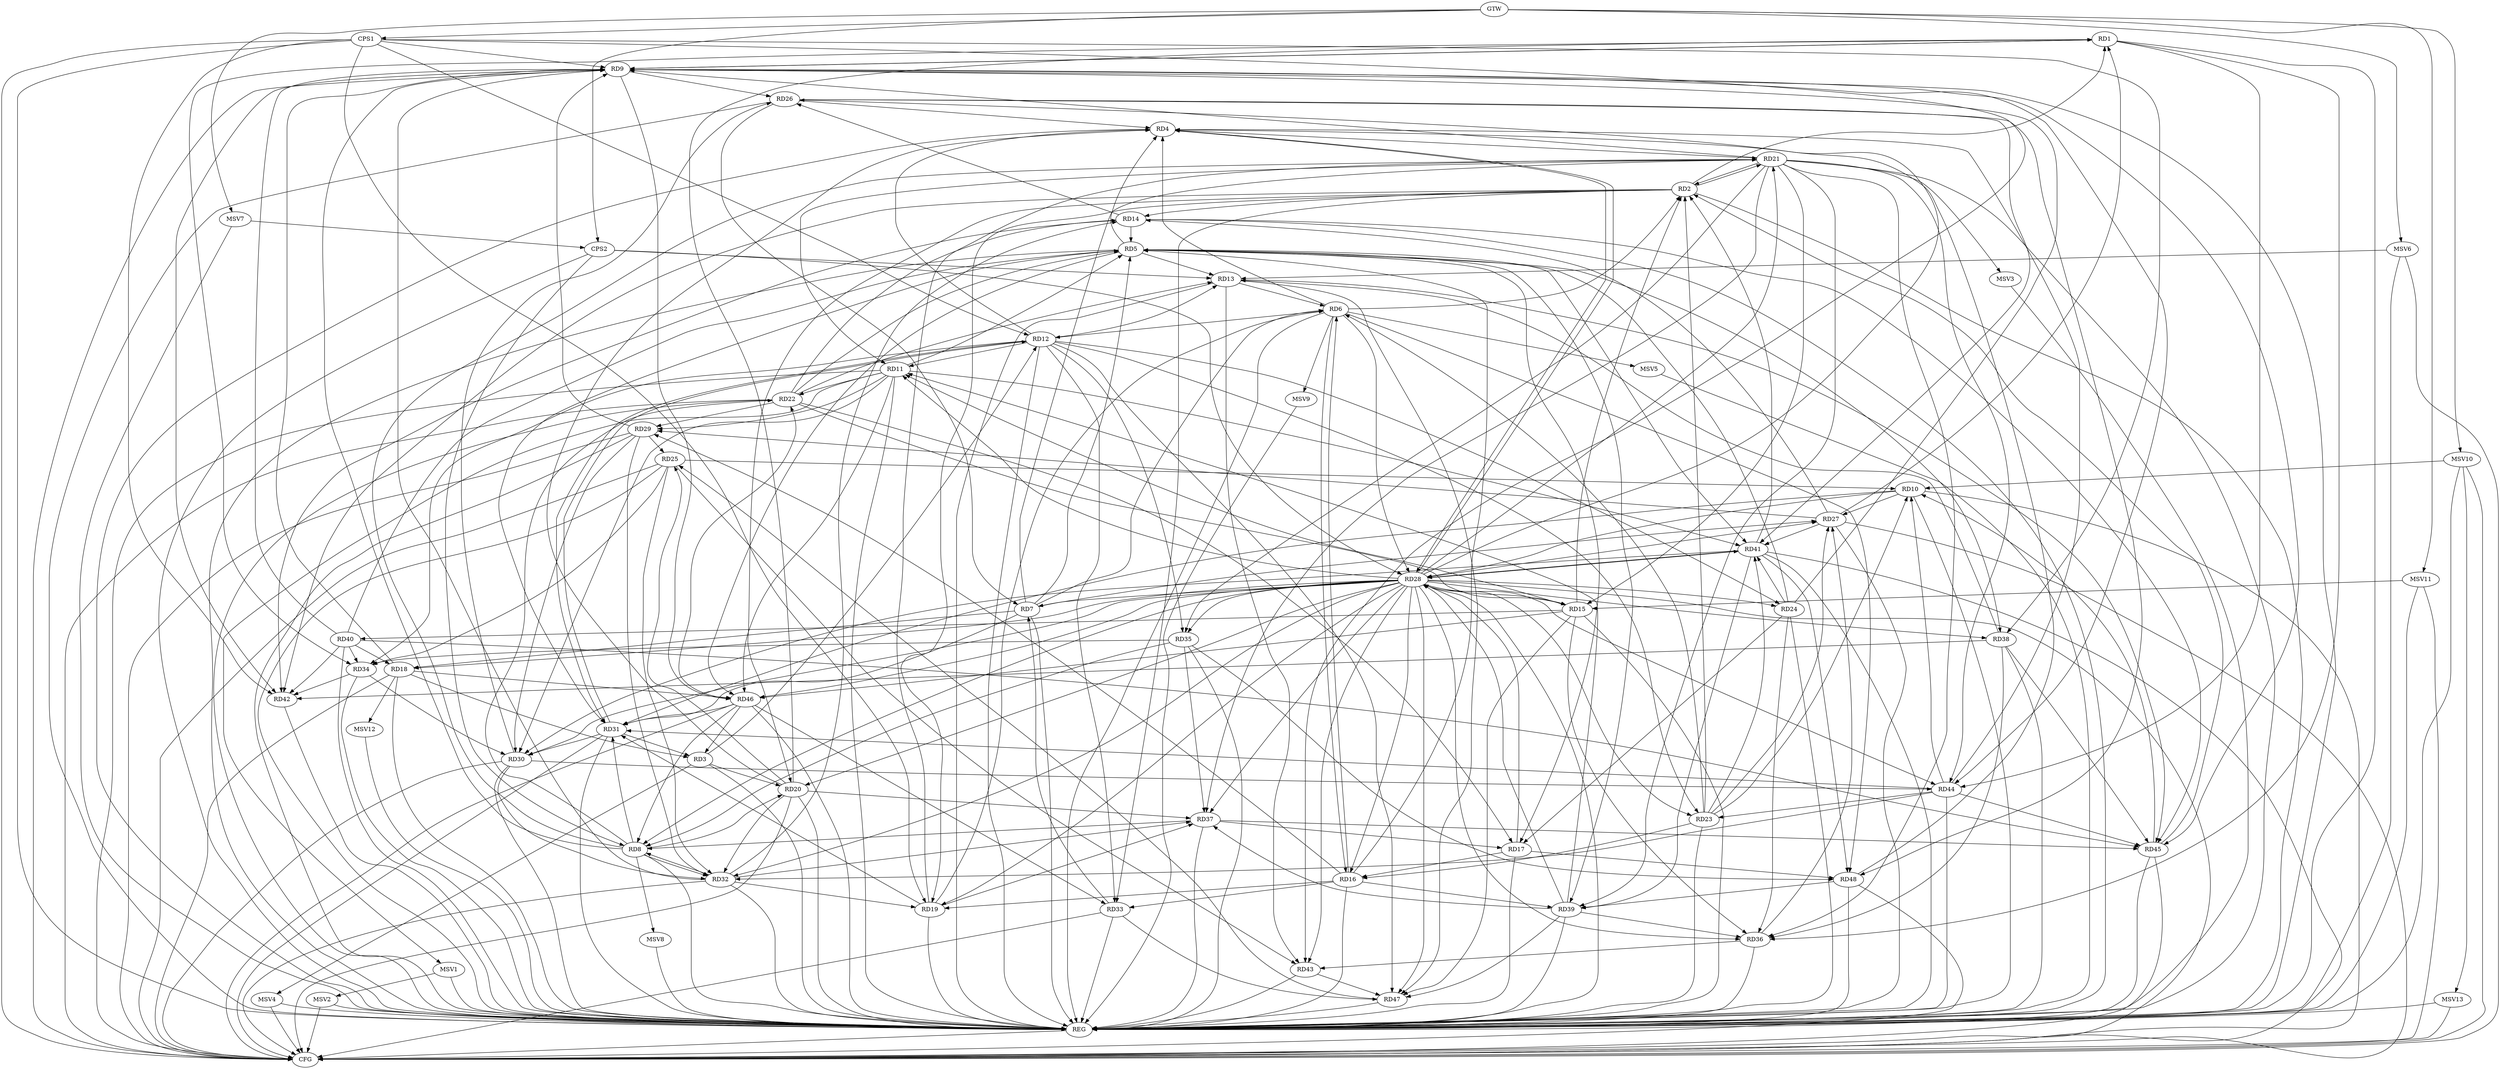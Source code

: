 strict digraph G {
  RD1 [ label="RD1" ];
  RD2 [ label="RD2" ];
  RD3 [ label="RD3" ];
  RD4 [ label="RD4" ];
  RD5 [ label="RD5" ];
  RD6 [ label="RD6" ];
  RD7 [ label="RD7" ];
  RD8 [ label="RD8" ];
  RD9 [ label="RD9" ];
  RD10 [ label="RD10" ];
  RD11 [ label="RD11" ];
  RD12 [ label="RD12" ];
  RD13 [ label="RD13" ];
  RD14 [ label="RD14" ];
  RD15 [ label="RD15" ];
  RD16 [ label="RD16" ];
  RD17 [ label="RD17" ];
  RD18 [ label="RD18" ];
  RD19 [ label="RD19" ];
  RD20 [ label="RD20" ];
  RD21 [ label="RD21" ];
  RD22 [ label="RD22" ];
  RD23 [ label="RD23" ];
  RD24 [ label="RD24" ];
  RD25 [ label="RD25" ];
  RD26 [ label="RD26" ];
  RD27 [ label="RD27" ];
  RD28 [ label="RD28" ];
  RD29 [ label="RD29" ];
  RD30 [ label="RD30" ];
  RD31 [ label="RD31" ];
  RD32 [ label="RD32" ];
  RD33 [ label="RD33" ];
  RD34 [ label="RD34" ];
  RD35 [ label="RD35" ];
  RD36 [ label="RD36" ];
  RD37 [ label="RD37" ];
  RD38 [ label="RD38" ];
  RD39 [ label="RD39" ];
  RD40 [ label="RD40" ];
  RD41 [ label="RD41" ];
  RD42 [ label="RD42" ];
  RD43 [ label="RD43" ];
  RD44 [ label="RD44" ];
  RD45 [ label="RD45" ];
  RD46 [ label="RD46" ];
  RD47 [ label="RD47" ];
  RD48 [ label="RD48" ];
  CPS1 [ label="CPS1" ];
  CPS2 [ label="CPS2" ];
  GTW [ label="GTW" ];
  REG [ label="REG" ];
  CFG [ label="CFG" ];
  MSV1 [ label="MSV1" ];
  MSV2 [ label="MSV2" ];
  MSV3 [ label="MSV3" ];
  MSV4 [ label="MSV4" ];
  MSV5 [ label="MSV5" ];
  MSV6 [ label="MSV6" ];
  MSV7 [ label="MSV7" ];
  MSV8 [ label="MSV8" ];
  MSV9 [ label="MSV9" ];
  MSV10 [ label="MSV10" ];
  MSV11 [ label="MSV11" ];
  MSV12 [ label="MSV12" ];
  MSV13 [ label="MSV13" ];
  RD2 -> RD1;
  RD1 -> RD9;
  RD9 -> RD1;
  RD20 -> RD1;
  RD27 -> RD1;
  RD1 -> RD34;
  RD1 -> RD36;
  RD1 -> RD44;
  RD6 -> RD2;
  RD2 -> RD14;
  RD15 -> RD2;
  RD2 -> RD19;
  RD2 -> RD20;
  RD2 -> RD21;
  RD21 -> RD2;
  RD23 -> RD2;
  RD2 -> RD33;
  RD41 -> RD2;
  RD2 -> RD42;
  RD45 -> RD2;
  RD3 -> RD12;
  RD18 -> RD3;
  RD3 -> RD20;
  RD31 -> RD3;
  RD46 -> RD3;
  RD5 -> RD4;
  RD6 -> RD4;
  RD12 -> RD4;
  RD20 -> RD4;
  RD4 -> RD21;
  RD26 -> RD4;
  RD4 -> RD28;
  RD28 -> RD4;
  RD44 -> RD4;
  RD48 -> RD4;
  RD7 -> RD5;
  RD11 -> RD5;
  RD5 -> RD13;
  RD14 -> RD5;
  RD16 -> RD5;
  RD5 -> RD17;
  RD22 -> RD5;
  RD24 -> RD5;
  RD5 -> RD31;
  RD5 -> RD38;
  RD5 -> RD39;
  RD40 -> RD5;
  RD5 -> RD41;
  RD5 -> RD46;
  RD7 -> RD6;
  RD6 -> RD12;
  RD13 -> RD6;
  RD6 -> RD16;
  RD16 -> RD6;
  RD19 -> RD6;
  RD23 -> RD6;
  RD6 -> RD28;
  RD6 -> RD48;
  RD7 -> RD18;
  RD7 -> RD21;
  RD26 -> RD7;
  RD7 -> RD27;
  RD7 -> RD31;
  RD33 -> RD7;
  RD8 -> RD9;
  RD8 -> RD20;
  RD8 -> RD21;
  RD8 -> RD22;
  RD28 -> RD8;
  RD8 -> RD31;
  RD8 -> RD32;
  RD32 -> RD8;
  RD35 -> RD8;
  RD37 -> RD8;
  RD46 -> RD8;
  RD18 -> RD9;
  RD21 -> RD9;
  RD24 -> RD9;
  RD9 -> RD26;
  RD29 -> RD9;
  RD32 -> RD9;
  RD40 -> RD9;
  RD9 -> RD42;
  RD9 -> RD44;
  RD9 -> RD45;
  RD9 -> RD46;
  RD23 -> RD10;
  RD25 -> RD10;
  RD10 -> RD27;
  RD10 -> RD28;
  RD10 -> RD31;
  RD44 -> RD10;
  RD45 -> RD10;
  RD12 -> RD11;
  RD15 -> RD11;
  RD21 -> RD11;
  RD11 -> RD22;
  RD28 -> RD11;
  RD11 -> RD29;
  RD11 -> RD30;
  RD39 -> RD11;
  RD11 -> RD41;
  RD11 -> RD46;
  RD12 -> RD13;
  RD12 -> RD23;
  RD12 -> RD24;
  RD12 -> RD31;
  RD31 -> RD12;
  RD12 -> RD33;
  RD12 -> RD34;
  RD12 -> RD35;
  RD12 -> RD47;
  RD22 -> RD13;
  RD38 -> RD13;
  RD13 -> RD43;
  RD13 -> RD45;
  RD13 -> RD47;
  RD22 -> RD14;
  RD14 -> RD26;
  RD27 -> RD14;
  RD32 -> RD14;
  RD14 -> RD42;
  RD14 -> RD45;
  RD21 -> RD15;
  RD22 -> RD15;
  RD15 -> RD36;
  RD15 -> RD40;
  RD15 -> RD46;
  RD15 -> RD47;
  RD17 -> RD16;
  RD16 -> RD19;
  RD23 -> RD16;
  RD16 -> RD29;
  RD16 -> RD33;
  RD16 -> RD39;
  RD22 -> RD17;
  RD24 -> RD17;
  RD17 -> RD28;
  RD37 -> RD17;
  RD17 -> RD48;
  RD28 -> RD18;
  RD40 -> RD18;
  RD18 -> RD46;
  RD19 -> RD21;
  RD19 -> RD31;
  RD32 -> RD19;
  RD19 -> RD37;
  RD20 -> RD25;
  RD20 -> RD32;
  RD20 -> RD37;
  RD21 -> RD35;
  RD21 -> RD36;
  RD21 -> RD37;
  RD21 -> RD39;
  RD21 -> RD44;
  RD22 -> RD29;
  RD46 -> RD22;
  RD23 -> RD27;
  RD28 -> RD23;
  RD23 -> RD41;
  RD44 -> RD23;
  RD24 -> RD36;
  RD24 -> RD41;
  RD29 -> RD25;
  RD25 -> RD32;
  RD25 -> RD34;
  RD25 -> RD43;
  RD47 -> RD25;
  RD30 -> RD26;
  RD26 -> RD41;
  RD26 -> RD48;
  RD28 -> RD27;
  RD27 -> RD29;
  RD36 -> RD27;
  RD27 -> RD41;
  RD28 -> RD35;
  RD28 -> RD37;
  RD39 -> RD28;
  RD28 -> RD41;
  RD41 -> RD28;
  RD28 -> RD47;
  RD29 -> RD30;
  RD29 -> RD32;
  RD31 -> RD30;
  RD30 -> RD32;
  RD34 -> RD30;
  RD41 -> RD30;
  RD30 -> RD44;
  RD44 -> RD31;
  RD46 -> RD31;
  RD32 -> RD37;
  RD44 -> RD32;
  RD46 -> RD33;
  RD33 -> RD47;
  RD35 -> RD34;
  RD40 -> RD34;
  RD34 -> RD42;
  RD35 -> RD37;
  RD35 -> RD48;
  RD38 -> RD36;
  RD39 -> RD36;
  RD36 -> RD43;
  RD39 -> RD37;
  RD37 -> RD45;
  RD38 -> RD42;
  RD38 -> RD45;
  RD41 -> RD39;
  RD39 -> RD47;
  RD48 -> RD39;
  RD40 -> RD42;
  RD40 -> RD45;
  RD41 -> RD48;
  RD43 -> RD47;
  RD44 -> RD45;
  CPS1 -> RD42;
  CPS1 -> RD38;
  CPS1 -> RD43;
  CPS1 -> RD9;
  CPS1 -> RD19;
  CPS1 -> RD12;
  CPS2 -> RD13;
  CPS2 -> RD28;
  CPS2 -> RD8;
  GTW -> CPS1;
  GTW -> CPS2;
  RD1 -> REG;
  RD2 -> REG;
  RD3 -> REG;
  RD4 -> REG;
  RD5 -> REG;
  RD6 -> REG;
  RD7 -> REG;
  RD8 -> REG;
  RD9 -> REG;
  RD10 -> REG;
  RD11 -> REG;
  RD12 -> REG;
  RD13 -> REG;
  RD14 -> REG;
  RD15 -> REG;
  RD16 -> REG;
  RD17 -> REG;
  RD18 -> REG;
  RD19 -> REG;
  RD20 -> REG;
  RD21 -> REG;
  RD22 -> REG;
  RD23 -> REG;
  RD24 -> REG;
  RD25 -> REG;
  RD26 -> REG;
  RD27 -> REG;
  RD28 -> REG;
  RD29 -> REG;
  RD30 -> REG;
  RD31 -> REG;
  RD32 -> REG;
  RD33 -> REG;
  RD34 -> REG;
  RD35 -> REG;
  RD36 -> REG;
  RD37 -> REG;
  RD38 -> REG;
  RD39 -> REG;
  RD40 -> REG;
  RD41 -> REG;
  RD42 -> REG;
  RD43 -> REG;
  RD44 -> REG;
  RD45 -> REG;
  RD46 -> REG;
  RD47 -> REG;
  RD48 -> REG;
  CPS1 -> REG;
  CPS2 -> REG;
  RD20 -> CFG;
  RD11 -> CFG;
  RD46 -> CFG;
  RD27 -> CFG;
  RD29 -> CFG;
  RD25 -> CFG;
  RD45 -> CFG;
  RD31 -> CFG;
  RD9 -> CFG;
  RD28 -> CFG;
  RD30 -> CFG;
  RD41 -> CFG;
  RD32 -> CFG;
  RD10 -> CFG;
  RD33 -> CFG;
  RD22 -> CFG;
  RD48 -> CFG;
  RD18 -> CFG;
  CPS1 -> CFG;
  REG -> CFG;
  RD28 -> RD7;
  RD28 -> RD15;
  RD28 -> RD16;
  RD28 -> RD20;
  RD28 -> RD44;
  RD28 -> RD26;
  RD28 -> RD19;
  RD28 -> RD43;
  RD28 -> RD46;
  RD28 -> RD24;
  RD28 -> RD21;
  RD28 -> RD30;
  RD28 -> RD32;
  RD28 -> RD36;
  RD28 -> RD38;
  RD11 -> MSV1;
  MSV1 -> REG;
  MSV1 -> MSV2;
  MSV2 -> REG;
  MSV2 -> CFG;
  RD21 -> MSV3;
  MSV3 -> REG;
  RD3 -> MSV4;
  MSV4 -> REG;
  MSV4 -> CFG;
  RD6 -> MSV5;
  MSV5 -> REG;
  MSV6 -> RD13;
  GTW -> MSV6;
  MSV6 -> REG;
  MSV6 -> CFG;
  MSV7 -> CPS2;
  GTW -> MSV7;
  MSV7 -> REG;
  RD8 -> MSV8;
  MSV8 -> REG;
  RD6 -> MSV9;
  MSV9 -> REG;
  MSV10 -> RD10;
  GTW -> MSV10;
  MSV10 -> REG;
  MSV10 -> CFG;
  MSV11 -> RD15;
  GTW -> MSV11;
  MSV11 -> REG;
  MSV11 -> CFG;
  RD18 -> MSV12;
  MSV12 -> REG;
  MSV10 -> MSV13;
  MSV13 -> REG;
  MSV13 -> CFG;
}

